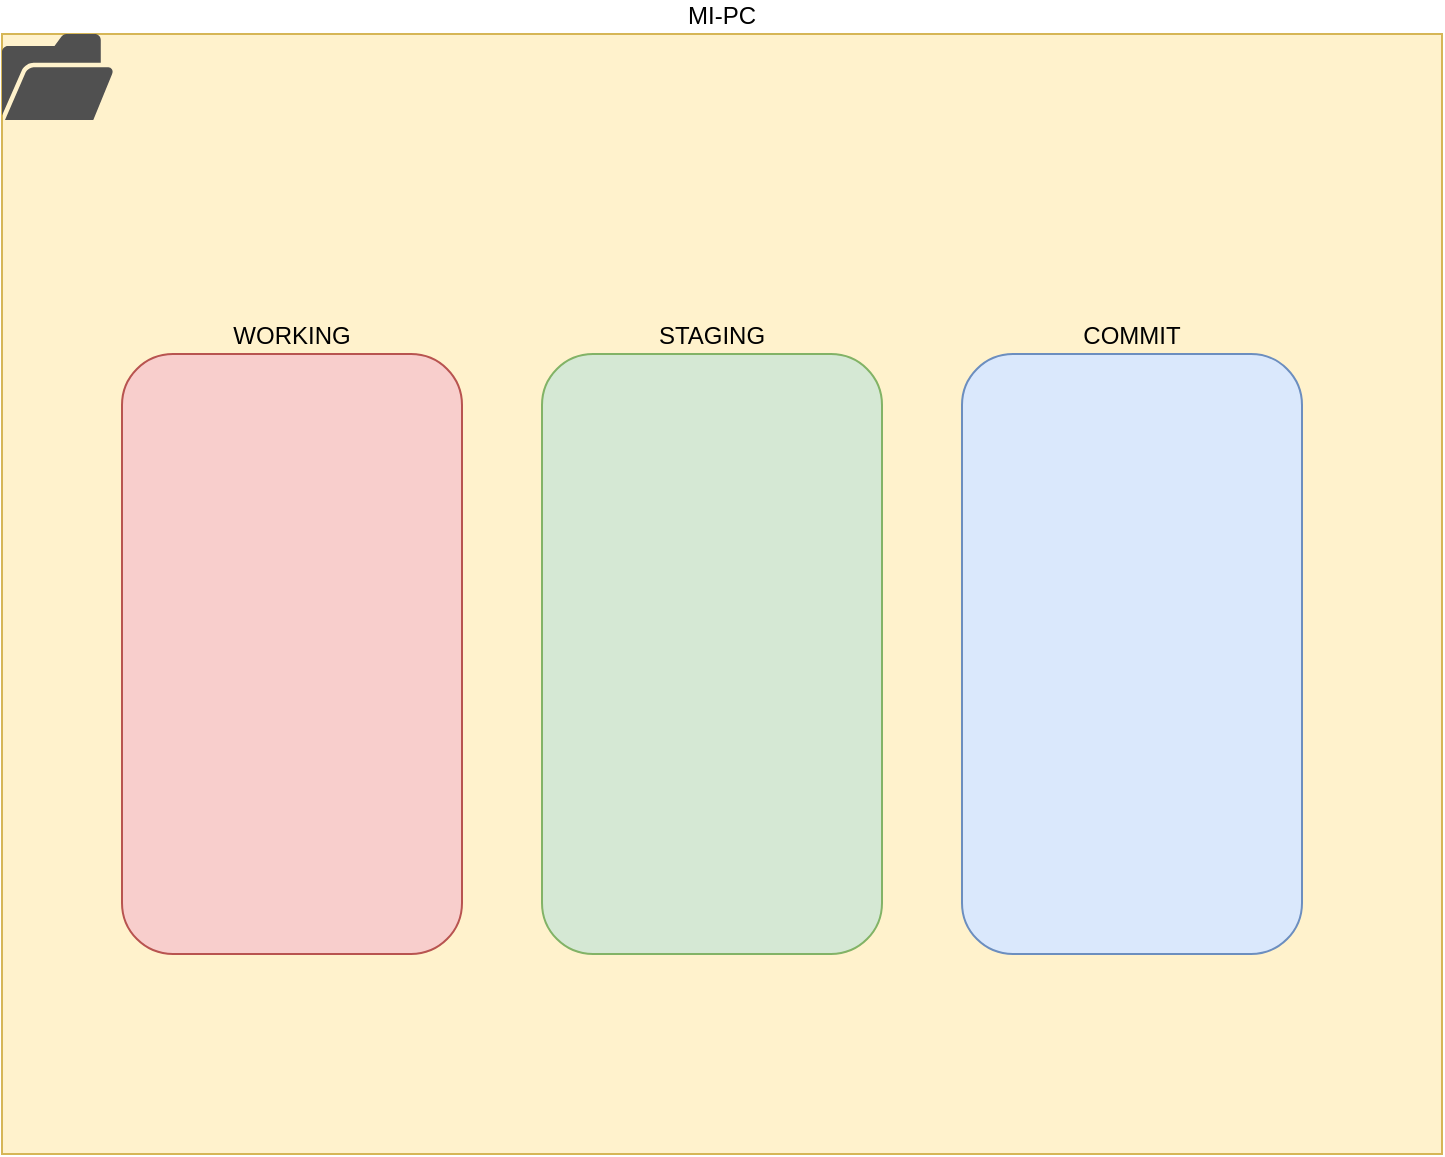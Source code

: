 <mxfile version="28.2.0">
  <diagram id="PhQQ8k0v8poY6UjEcnCf" name="Git-local">
    <mxGraphModel dx="1572" dy="834" grid="1" gridSize="10" guides="1" tooltips="1" connect="1" arrows="1" fold="1" page="1" pageScale="1" pageWidth="1169" pageHeight="827" math="0" shadow="0">
      <root>
        <mxCell id="0" />
        <mxCell id="1" parent="0" />
        <mxCell id="zoyYAz8PV4FasNxjg6rz-2" value="MI-PC" style="rounded=0;whiteSpace=wrap;html=1;labelPosition=center;verticalLabelPosition=top;align=center;verticalAlign=bottom;fillColor=#fff2cc;strokeColor=#d6b656;" vertex="1" parent="1">
          <mxGeometry x="120" y="120" width="720" height="560" as="geometry" />
        </mxCell>
        <mxCell id="zoyYAz8PV4FasNxjg6rz-1" value="" style="sketch=0;pointerEvents=1;shadow=0;dashed=0;html=1;strokeColor=none;fillColor=#505050;labelPosition=center;verticalLabelPosition=bottom;verticalAlign=top;outlineConnect=0;align=center;shape=mxgraph.office.concepts.folder_open;" vertex="1" parent="1">
          <mxGeometry x="120" y="120" width="56" height="43" as="geometry" />
        </mxCell>
        <mxCell id="zoyYAz8PV4FasNxjg6rz-3" value="WORKING" style="rounded=1;whiteSpace=wrap;html=1;fillColor=#f8cecc;strokeColor=#b85450;labelPosition=center;verticalLabelPosition=top;align=center;verticalAlign=bottom;" vertex="1" parent="1">
          <mxGeometry x="180" y="280" width="170" height="300" as="geometry" />
        </mxCell>
        <mxCell id="zoyYAz8PV4FasNxjg6rz-4" value="STAGING" style="rounded=1;whiteSpace=wrap;html=1;fillColor=#d5e8d4;strokeColor=#82b366;labelPosition=center;verticalLabelPosition=top;align=center;verticalAlign=bottom;" vertex="1" parent="1">
          <mxGeometry x="390" y="280" width="170" height="300" as="geometry" />
        </mxCell>
        <mxCell id="zoyYAz8PV4FasNxjg6rz-5" value="COMMIT" style="rounded=1;whiteSpace=wrap;html=1;fillColor=#dae8fc;strokeColor=#6c8ebf;labelPosition=center;verticalLabelPosition=top;align=center;verticalAlign=bottom;" vertex="1" parent="1">
          <mxGeometry x="600" y="280" width="170" height="300" as="geometry" />
        </mxCell>
      </root>
    </mxGraphModel>
  </diagram>
</mxfile>
